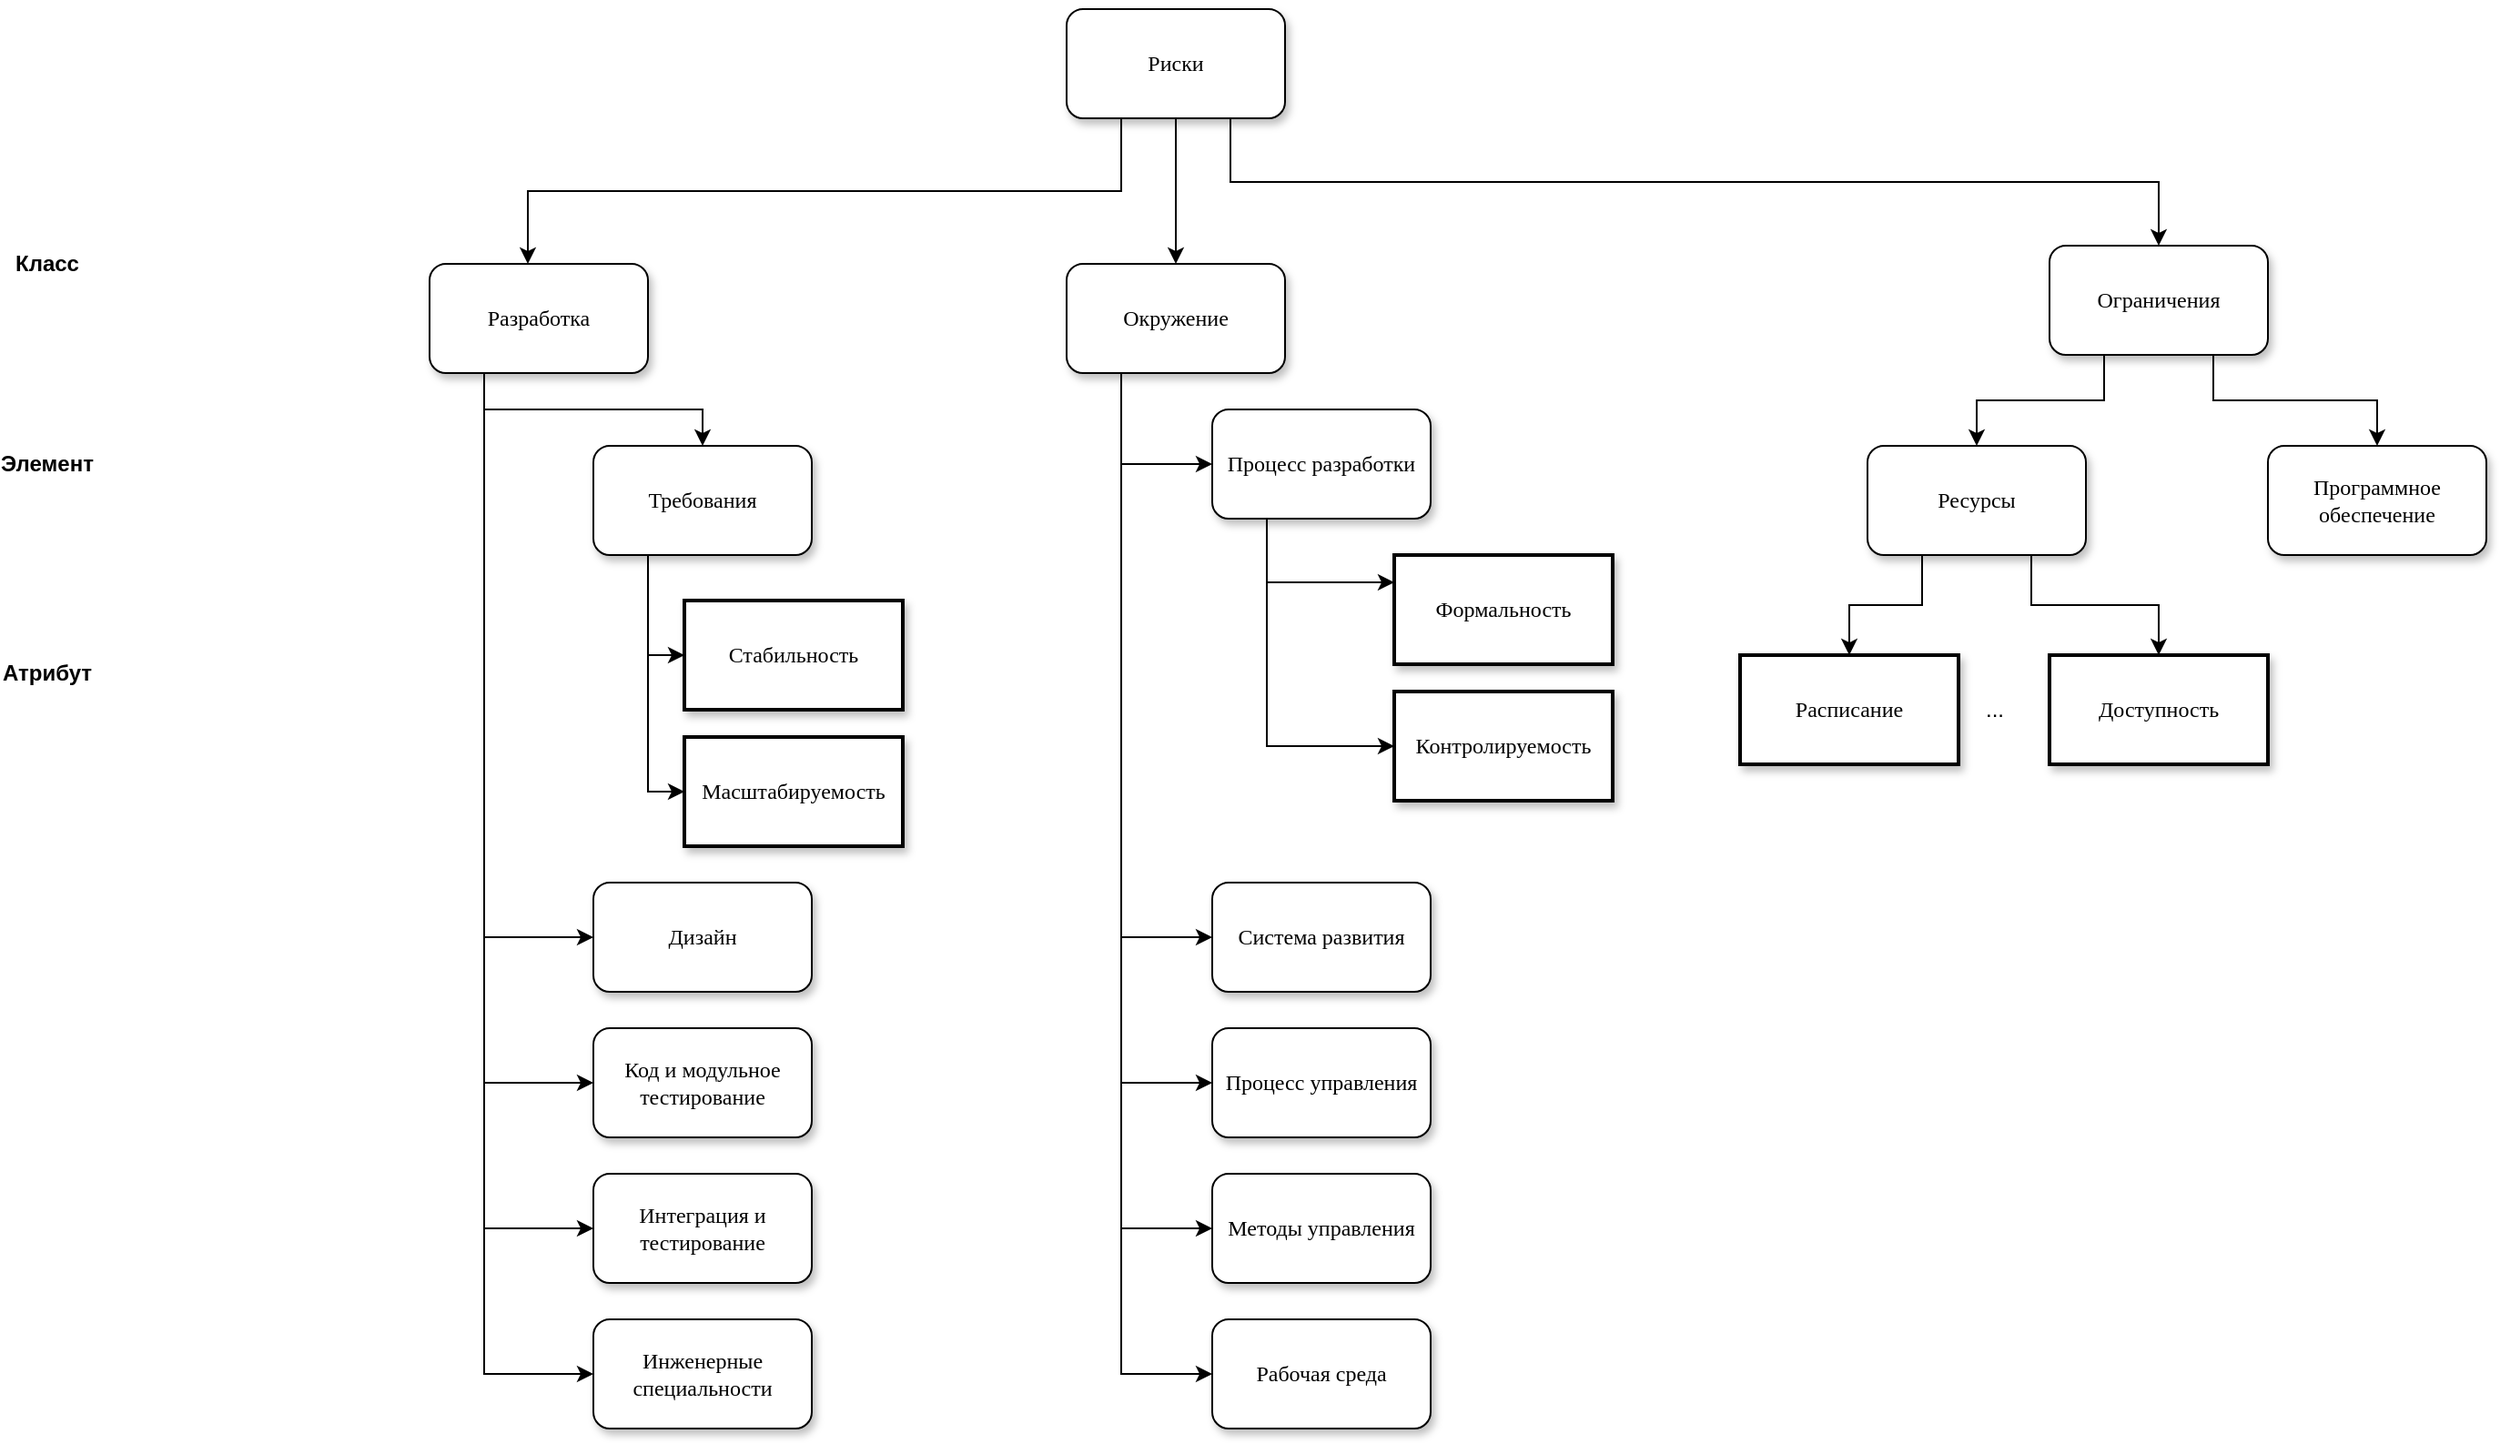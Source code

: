 <mxfile version="13.0.3" type="device"><diagram name="Page-1" id="10a91c8b-09ff-31b1-d368-03940ed4cc9e"><mxGraphModel dx="1038" dy="504" grid="1" gridSize="10" guides="1" tooltips="1" connect="1" arrows="1" fold="1" page="1" pageScale="1" pageWidth="1100" pageHeight="850" background="#ffffff" math="0" shadow="0"><root><mxCell id="0"/><mxCell id="1" parent="0"/><mxCell id="8nEEY9u6KXNcJeQs9-P5-1" style="edgeStyle=orthogonalEdgeStyle;rounded=0;orthogonalLoop=1;jettySize=auto;html=1;exitX=0.25;exitY=1;exitDx=0;exitDy=0;entryX=0.45;entryY=0;entryDx=0;entryDy=0;entryPerimeter=0;" edge="1" parent="1" source="62893188c0fa7362-1" target="62893188c0fa7362-2"><mxGeometry relative="1" as="geometry"/></mxCell><mxCell id="8nEEY9u6KXNcJeQs9-P5-2" style="edgeStyle=orthogonalEdgeStyle;rounded=0;orthogonalLoop=1;jettySize=auto;html=1;" edge="1" parent="1" source="62893188c0fa7362-1" target="62893188c0fa7362-3"><mxGeometry relative="1" as="geometry"/></mxCell><mxCell id="8nEEY9u6KXNcJeQs9-P5-4" style="edgeStyle=orthogonalEdgeStyle;rounded=0;orthogonalLoop=1;jettySize=auto;html=1;exitX=0.75;exitY=1;exitDx=0;exitDy=0;entryX=0.5;entryY=0;entryDx=0;entryDy=0;" edge="1" parent="1" source="62893188c0fa7362-1" target="8nEEY9u6KXNcJeQs9-P5-3"><mxGeometry relative="1" as="geometry"/></mxCell><mxCell id="62893188c0fa7362-1" value="Риски" style="whiteSpace=wrap;html=1;rounded=1;shadow=1;labelBackgroundColor=none;strokeWidth=1;fontFamily=Verdana;fontSize=12;align=center;" parent="1" vertex="1"><mxGeometry x="620" y="40" width="120" height="60" as="geometry"/></mxCell><mxCell id="8nEEY9u6KXNcJeQs9-P5-11" style="edgeStyle=orthogonalEdgeStyle;rounded=0;orthogonalLoop=1;jettySize=auto;html=1;exitX=0.25;exitY=1;exitDx=0;exitDy=0;entryX=0.5;entryY=0;entryDx=0;entryDy=0;" edge="1" parent="1" source="62893188c0fa7362-2" target="62893188c0fa7362-8"><mxGeometry relative="1" as="geometry"/></mxCell><mxCell id="8nEEY9u6KXNcJeQs9-P5-12" style="edgeStyle=orthogonalEdgeStyle;rounded=0;orthogonalLoop=1;jettySize=auto;html=1;entryX=0;entryY=0.5;entryDx=0;entryDy=0;exitX=0.25;exitY=1;exitDx=0;exitDy=0;" edge="1" parent="1" source="62893188c0fa7362-2" target="62893188c0fa7362-9"><mxGeometry relative="1" as="geometry"/></mxCell><mxCell id="8nEEY9u6KXNcJeQs9-P5-31" style="edgeStyle=orthogonalEdgeStyle;rounded=0;orthogonalLoop=1;jettySize=auto;html=1;exitX=0.25;exitY=1;exitDx=0;exitDy=0;entryX=0;entryY=0.5;entryDx=0;entryDy=0;" edge="1" parent="1" source="62893188c0fa7362-2" target="8nEEY9u6KXNcJeQs9-P5-30"><mxGeometry relative="1" as="geometry"/></mxCell><mxCell id="8nEEY9u6KXNcJeQs9-P5-32" style="edgeStyle=orthogonalEdgeStyle;rounded=0;orthogonalLoop=1;jettySize=auto;html=1;exitX=0.25;exitY=1;exitDx=0;exitDy=0;entryX=0;entryY=0.5;entryDx=0;entryDy=0;" edge="1" parent="1" source="62893188c0fa7362-2" target="8nEEY9u6KXNcJeQs9-P5-29"><mxGeometry relative="1" as="geometry"/></mxCell><mxCell id="8nEEY9u6KXNcJeQs9-P5-34" style="edgeStyle=orthogonalEdgeStyle;rounded=0;orthogonalLoop=1;jettySize=auto;html=1;exitX=0.25;exitY=1;exitDx=0;exitDy=0;entryX=0;entryY=0.5;entryDx=0;entryDy=0;" edge="1" parent="1" source="62893188c0fa7362-2" target="8nEEY9u6KXNcJeQs9-P5-33"><mxGeometry relative="1" as="geometry"/></mxCell><mxCell id="62893188c0fa7362-2" value="Разработка" style="whiteSpace=wrap;html=1;rounded=1;shadow=1;labelBackgroundColor=none;strokeWidth=1;fontFamily=Verdana;fontSize=12;align=center;" parent="1" vertex="1"><mxGeometry x="270" y="180" width="120" height="60" as="geometry"/></mxCell><mxCell id="8nEEY9u6KXNcJeQs9-P5-15" style="edgeStyle=orthogonalEdgeStyle;rounded=0;orthogonalLoop=1;jettySize=auto;html=1;exitX=0.25;exitY=1;exitDx=0;exitDy=0;entryX=0;entryY=0.5;entryDx=0;entryDy=0;" edge="1" parent="1" source="62893188c0fa7362-3" target="8nEEY9u6KXNcJeQs9-P5-13"><mxGeometry relative="1" as="geometry"/></mxCell><mxCell id="8nEEY9u6KXNcJeQs9-P5-21" style="edgeStyle=orthogonalEdgeStyle;rounded=0;orthogonalLoop=1;jettySize=auto;html=1;exitX=0.25;exitY=1;exitDx=0;exitDy=0;entryX=0;entryY=0.5;entryDx=0;entryDy=0;" edge="1" parent="1" source="62893188c0fa7362-3" target="8nEEY9u6KXNcJeQs9-P5-14"><mxGeometry relative="1" as="geometry"/></mxCell><mxCell id="8nEEY9u6KXNcJeQs9-P5-36" style="edgeStyle=orthogonalEdgeStyle;rounded=0;orthogonalLoop=1;jettySize=auto;html=1;exitX=0.25;exitY=1;exitDx=0;exitDy=0;entryX=0;entryY=0.5;entryDx=0;entryDy=0;" edge="1" parent="1" source="62893188c0fa7362-3" target="8nEEY9u6KXNcJeQs9-P5-35"><mxGeometry relative="1" as="geometry"/></mxCell><mxCell id="8nEEY9u6KXNcJeQs9-P5-39" style="edgeStyle=orthogonalEdgeStyle;rounded=0;orthogonalLoop=1;jettySize=auto;html=1;exitX=0.25;exitY=1;exitDx=0;exitDy=0;entryX=0;entryY=0.5;entryDx=0;entryDy=0;" edge="1" parent="1" source="62893188c0fa7362-3" target="8nEEY9u6KXNcJeQs9-P5-37"><mxGeometry relative="1" as="geometry"/></mxCell><mxCell id="8nEEY9u6KXNcJeQs9-P5-40" style="edgeStyle=orthogonalEdgeStyle;rounded=0;orthogonalLoop=1;jettySize=auto;html=1;exitX=0.25;exitY=1;exitDx=0;exitDy=0;entryX=0;entryY=0.5;entryDx=0;entryDy=0;" edge="1" parent="1" source="62893188c0fa7362-3" target="8nEEY9u6KXNcJeQs9-P5-38"><mxGeometry relative="1" as="geometry"/></mxCell><mxCell id="62893188c0fa7362-3" value="&lt;span&gt;Окружение&lt;/span&gt;" style="whiteSpace=wrap;html=1;rounded=1;shadow=1;labelBackgroundColor=none;strokeWidth=1;fontFamily=Verdana;fontSize=12;align=center;" parent="1" vertex="1"><mxGeometry x="620" y="180" width="120" height="60" as="geometry"/></mxCell><mxCell id="8nEEY9u6KXNcJeQs9-P5-8" style="edgeStyle=orthogonalEdgeStyle;rounded=0;orthogonalLoop=1;jettySize=auto;html=1;entryX=0;entryY=0.5;entryDx=0;entryDy=0;exitX=0.25;exitY=1;exitDx=0;exitDy=0;" edge="1" parent="1" source="62893188c0fa7362-8" target="62893188c0fa7362-20"><mxGeometry relative="1" as="geometry"/></mxCell><mxCell id="8nEEY9u6KXNcJeQs9-P5-9" style="edgeStyle=orthogonalEdgeStyle;rounded=0;orthogonalLoop=1;jettySize=auto;html=1;entryX=0;entryY=0.5;entryDx=0;entryDy=0;exitX=0.25;exitY=1;exitDx=0;exitDy=0;" edge="1" parent="1" source="62893188c0fa7362-8" target="62893188c0fa7362-21"><mxGeometry relative="1" as="geometry"/></mxCell><mxCell id="62893188c0fa7362-8" value="&lt;span&gt;Требования&lt;/span&gt;" style="whiteSpace=wrap;html=1;rounded=1;shadow=1;labelBackgroundColor=none;strokeWidth=1;fontFamily=Verdana;fontSize=12;align=center;" parent="1" vertex="1"><mxGeometry x="360" y="280" width="120" height="60" as="geometry"/></mxCell><mxCell id="62893188c0fa7362-9" value="Инженерные специальности" style="whiteSpace=wrap;html=1;rounded=1;shadow=1;labelBackgroundColor=none;strokeWidth=1;fontFamily=Verdana;fontSize=12;align=center;" parent="1" vertex="1"><mxGeometry x="360" y="760" width="120" height="60" as="geometry"/></mxCell><mxCell id="62893188c0fa7362-10" value="&lt;span&gt;Формальность&lt;/span&gt;" style="whiteSpace=wrap;html=1;rounded=0;shadow=1;labelBackgroundColor=none;strokeWidth=2;fontFamily=Verdana;fontSize=12;align=center;" parent="1" vertex="1"><mxGeometry x="800" y="340" width="120" height="60" as="geometry"/></mxCell><mxCell id="62893188c0fa7362-11" value="&lt;span&gt;Контролируемость&lt;/span&gt;" style="whiteSpace=wrap;html=1;rounded=0;shadow=1;labelBackgroundColor=none;strokeWidth=2;fontFamily=Verdana;fontSize=12;align=center;" parent="1" vertex="1"><mxGeometry x="800" y="415" width="120" height="60" as="geometry"/></mxCell><mxCell id="62893188c0fa7362-20" value="Стабильность" style="whiteSpace=wrap;html=1;rounded=0;shadow=1;labelBackgroundColor=none;strokeWidth=2;fontFamily=Verdana;fontSize=12;align=center;" parent="1" vertex="1"><mxGeometry x="410" y="365" width="120" height="60" as="geometry"/></mxCell><mxCell id="62893188c0fa7362-21" value="&lt;span&gt;Масштабируемость&lt;/span&gt;" style="whiteSpace=wrap;html=1;rounded=0;shadow=1;labelBackgroundColor=none;strokeWidth=2;fontFamily=Verdana;fontSize=12;align=center;" parent="1" vertex="1"><mxGeometry x="410" y="440" width="120" height="60" as="geometry"/></mxCell><mxCell id="62893188c0fa7362-22" value="&lt;span&gt;Расписание&lt;/span&gt;" style="whiteSpace=wrap;html=1;rounded=0;shadow=1;labelBackgroundColor=none;strokeWidth=2;fontFamily=Verdana;fontSize=12;align=center;" parent="1" vertex="1"><mxGeometry x="990" y="395" width="120" height="60" as="geometry"/></mxCell><mxCell id="62893188c0fa7362-23" value="Доступность" style="whiteSpace=wrap;html=1;rounded=0;shadow=1;labelBackgroundColor=none;strokeWidth=2;fontFamily=Verdana;fontSize=12;align=center;" parent="1" vertex="1"><mxGeometry x="1160" y="395" width="120" height="60" as="geometry"/></mxCell><mxCell id="8nEEY9u6KXNcJeQs9-P5-24" style="edgeStyle=orthogonalEdgeStyle;rounded=0;orthogonalLoop=1;jettySize=auto;html=1;exitX=0.25;exitY=1;exitDx=0;exitDy=0;" edge="1" parent="1" source="8nEEY9u6KXNcJeQs9-P5-3" target="8nEEY9u6KXNcJeQs9-P5-22"><mxGeometry relative="1" as="geometry"/></mxCell><mxCell id="8nEEY9u6KXNcJeQs9-P5-25" style="edgeStyle=orthogonalEdgeStyle;rounded=0;orthogonalLoop=1;jettySize=auto;html=1;exitX=0.75;exitY=1;exitDx=0;exitDy=0;" edge="1" parent="1" source="8nEEY9u6KXNcJeQs9-P5-3" target="8nEEY9u6KXNcJeQs9-P5-23"><mxGeometry relative="1" as="geometry"/></mxCell><mxCell id="8nEEY9u6KXNcJeQs9-P5-3" value="&lt;span&gt;Ограничения&lt;/span&gt;" style="whiteSpace=wrap;html=1;rounded=1;shadow=1;labelBackgroundColor=none;strokeWidth=1;fontFamily=Verdana;fontSize=12;align=center;" vertex="1" parent="1"><mxGeometry x="1160" y="170" width="120" height="60" as="geometry"/></mxCell><mxCell id="8nEEY9u6KXNcJeQs9-P5-5" value="Класс" style="text;html=1;strokeColor=none;fillColor=none;align=center;verticalAlign=middle;whiteSpace=wrap;rounded=0;fontStyle=1" vertex="1" parent="1"><mxGeometry x="40" y="170" width="40" height="20" as="geometry"/></mxCell><mxCell id="8nEEY9u6KXNcJeQs9-P5-6" value="Элемент" style="text;html=1;strokeColor=none;fillColor=none;align=center;verticalAlign=middle;whiteSpace=wrap;rounded=0;fontStyle=1" vertex="1" parent="1"><mxGeometry x="40" y="280" width="40" height="20" as="geometry"/></mxCell><mxCell id="8nEEY9u6KXNcJeQs9-P5-7" value="Атрибут" style="text;html=1;strokeColor=none;fillColor=none;align=center;verticalAlign=middle;whiteSpace=wrap;rounded=0;fontStyle=1" vertex="1" parent="1"><mxGeometry x="40" y="395" width="40" height="20" as="geometry"/></mxCell><mxCell id="8nEEY9u6KXNcJeQs9-P5-16" style="edgeStyle=orthogonalEdgeStyle;rounded=0;orthogonalLoop=1;jettySize=auto;html=1;exitX=0.25;exitY=1;exitDx=0;exitDy=0;entryX=0;entryY=0.25;entryDx=0;entryDy=0;" edge="1" parent="1" source="8nEEY9u6KXNcJeQs9-P5-13" target="62893188c0fa7362-10"><mxGeometry relative="1" as="geometry"/></mxCell><mxCell id="8nEEY9u6KXNcJeQs9-P5-17" style="edgeStyle=orthogonalEdgeStyle;rounded=0;orthogonalLoop=1;jettySize=auto;html=1;exitX=0.25;exitY=1;exitDx=0;exitDy=0;entryX=0;entryY=0.5;entryDx=0;entryDy=0;" edge="1" parent="1" source="8nEEY9u6KXNcJeQs9-P5-13" target="62893188c0fa7362-11"><mxGeometry relative="1" as="geometry"/></mxCell><mxCell id="8nEEY9u6KXNcJeQs9-P5-13" value="&lt;span&gt;Процесс разработки&lt;/span&gt;" style="whiteSpace=wrap;html=1;rounded=1;shadow=1;labelBackgroundColor=none;strokeWidth=1;fontFamily=Verdana;fontSize=12;align=center;" vertex="1" parent="1"><mxGeometry x="700" y="260" width="120" height="60" as="geometry"/></mxCell><mxCell id="8nEEY9u6KXNcJeQs9-P5-14" value="&lt;span&gt;Cистема развития&lt;/span&gt;" style="whiteSpace=wrap;html=1;rounded=1;shadow=1;labelBackgroundColor=none;strokeWidth=1;fontFamily=Verdana;fontSize=12;align=center;" vertex="1" parent="1"><mxGeometry x="700" y="520" width="120" height="60" as="geometry"/></mxCell><mxCell id="8nEEY9u6KXNcJeQs9-P5-26" style="edgeStyle=orthogonalEdgeStyle;rounded=0;orthogonalLoop=1;jettySize=auto;html=1;exitX=0.25;exitY=1;exitDx=0;exitDy=0;" edge="1" parent="1" source="8nEEY9u6KXNcJeQs9-P5-22" target="62893188c0fa7362-22"><mxGeometry relative="1" as="geometry"/></mxCell><mxCell id="8nEEY9u6KXNcJeQs9-P5-27" style="edgeStyle=orthogonalEdgeStyle;rounded=0;orthogonalLoop=1;jettySize=auto;html=1;exitX=0.75;exitY=1;exitDx=0;exitDy=0;" edge="1" parent="1" source="8nEEY9u6KXNcJeQs9-P5-22" target="62893188c0fa7362-23"><mxGeometry relative="1" as="geometry"/></mxCell><mxCell id="8nEEY9u6KXNcJeQs9-P5-22" value="&lt;span&gt;Ресурсы&lt;/span&gt;" style="whiteSpace=wrap;html=1;rounded=1;shadow=1;labelBackgroundColor=none;strokeWidth=1;fontFamily=Verdana;fontSize=12;align=center;" vertex="1" parent="1"><mxGeometry x="1060" y="280" width="120" height="60" as="geometry"/></mxCell><mxCell id="8nEEY9u6KXNcJeQs9-P5-23" value="&lt;span&gt;Программное обеспечение&lt;/span&gt;" style="whiteSpace=wrap;html=1;rounded=1;shadow=1;labelBackgroundColor=none;strokeWidth=1;fontFamily=Verdana;fontSize=12;align=center;" vertex="1" parent="1"><mxGeometry x="1280" y="280" width="120" height="60" as="geometry"/></mxCell><mxCell id="8nEEY9u6KXNcJeQs9-P5-28" value="..." style="text;html=1;strokeColor=none;fillColor=none;align=center;verticalAlign=middle;whiteSpace=wrap;rounded=0;" vertex="1" parent="1"><mxGeometry x="1110" y="415" width="40" height="20" as="geometry"/></mxCell><mxCell id="8nEEY9u6KXNcJeQs9-P5-29" value="Код и модульное тестирование" style="whiteSpace=wrap;html=1;rounded=1;shadow=1;labelBackgroundColor=none;strokeWidth=1;fontFamily=Verdana;fontSize=12;align=center;" vertex="1" parent="1"><mxGeometry x="360" y="600" width="120" height="60" as="geometry"/></mxCell><mxCell id="8nEEY9u6KXNcJeQs9-P5-30" value="Дизайн" style="whiteSpace=wrap;html=1;rounded=1;shadow=1;labelBackgroundColor=none;strokeWidth=1;fontFamily=Verdana;fontSize=12;align=center;" vertex="1" parent="1"><mxGeometry x="360" y="520" width="120" height="60" as="geometry"/></mxCell><mxCell id="8nEEY9u6KXNcJeQs9-P5-33" value="Интеграция и тестирование" style="whiteSpace=wrap;html=1;rounded=1;shadow=1;labelBackgroundColor=none;strokeWidth=1;fontFamily=Verdana;fontSize=12;align=center;" vertex="1" parent="1"><mxGeometry x="360" y="680" width="120" height="60" as="geometry"/></mxCell><mxCell id="8nEEY9u6KXNcJeQs9-P5-35" value="&lt;span&gt;Процесс управления&lt;/span&gt;" style="whiteSpace=wrap;html=1;rounded=1;shadow=1;labelBackgroundColor=none;strokeWidth=1;fontFamily=Verdana;fontSize=12;align=center;" vertex="1" parent="1"><mxGeometry x="700" y="600" width="120" height="60" as="geometry"/></mxCell><mxCell id="8nEEY9u6KXNcJeQs9-P5-37" value="&lt;span&gt;Методы управления&lt;/span&gt;" style="whiteSpace=wrap;html=1;rounded=1;shadow=1;labelBackgroundColor=none;strokeWidth=1;fontFamily=Verdana;fontSize=12;align=center;" vertex="1" parent="1"><mxGeometry x="700" y="680" width="120" height="60" as="geometry"/></mxCell><mxCell id="8nEEY9u6KXNcJeQs9-P5-38" value="&lt;span&gt;Рабочая среда&lt;/span&gt;" style="whiteSpace=wrap;html=1;rounded=1;shadow=1;labelBackgroundColor=none;strokeWidth=1;fontFamily=Verdana;fontSize=12;align=center;" vertex="1" parent="1"><mxGeometry x="700" y="760" width="120" height="60" as="geometry"/></mxCell></root></mxGraphModel></diagram></mxfile>